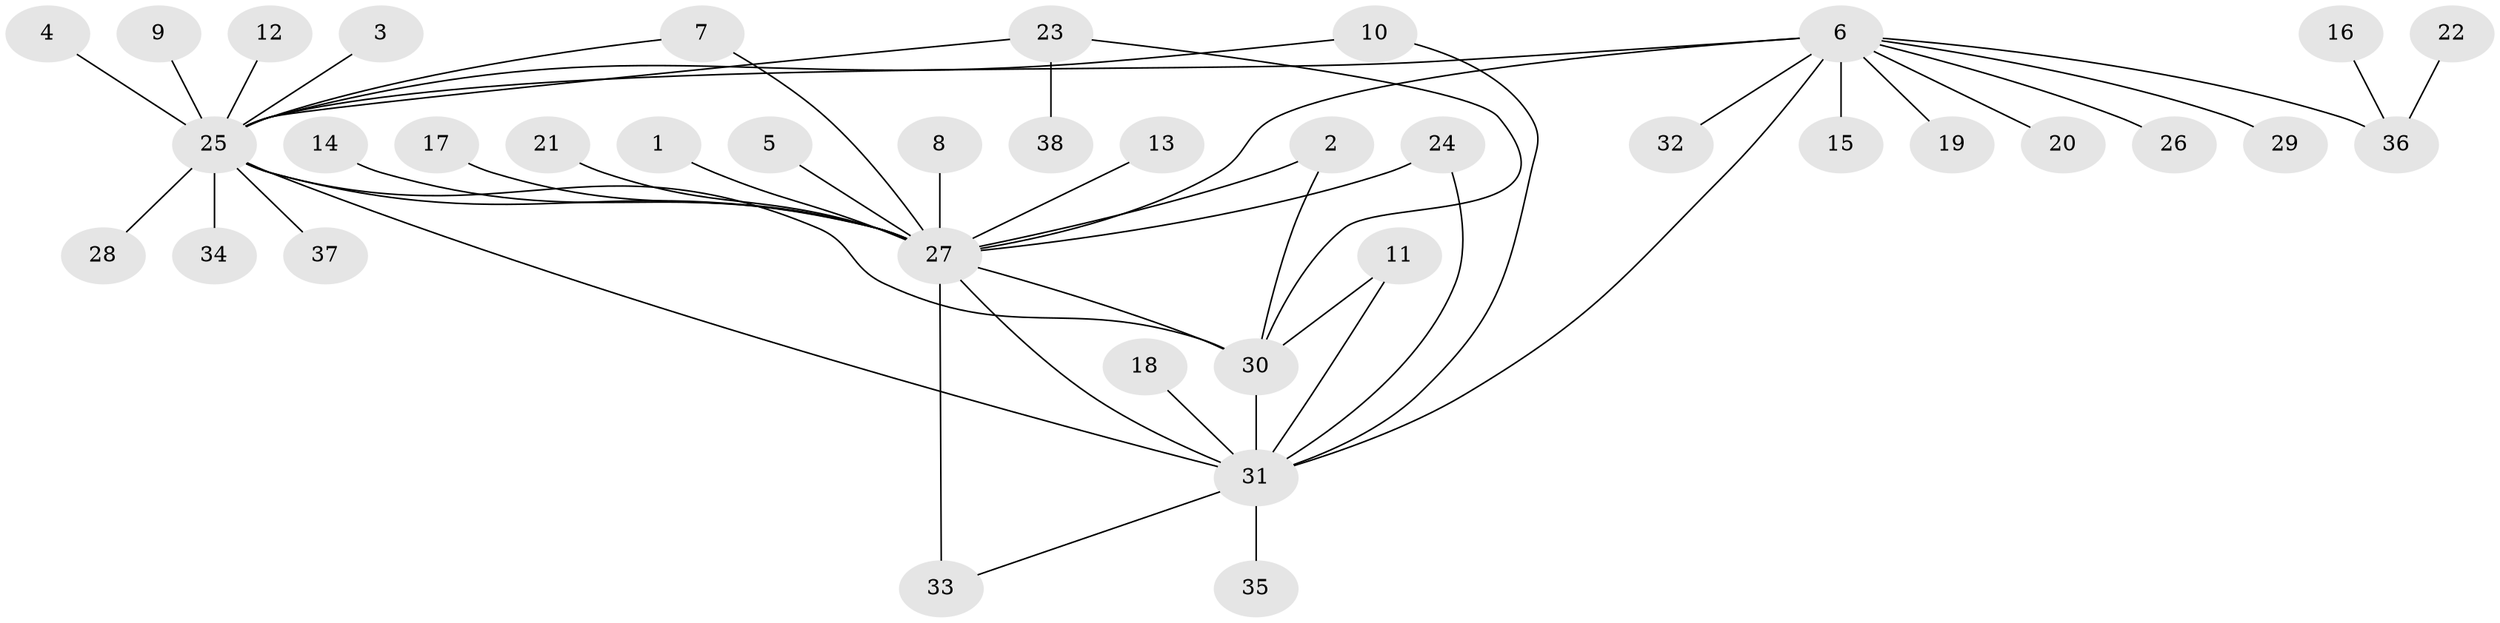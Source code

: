 // original degree distribution, {14: 0.013513513513513514, 1: 0.5945945945945946, 12: 0.013513513513513514, 18: 0.013513513513513514, 3: 0.10810810810810811, 6: 0.02702702702702703, 15: 0.013513513513513514, 2: 0.1891891891891892, 5: 0.013513513513513514, 4: 0.013513513513513514}
// Generated by graph-tools (version 1.1) at 2025/25/03/09/25 03:25:58]
// undirected, 38 vertices, 49 edges
graph export_dot {
graph [start="1"]
  node [color=gray90,style=filled];
  1;
  2;
  3;
  4;
  5;
  6;
  7;
  8;
  9;
  10;
  11;
  12;
  13;
  14;
  15;
  16;
  17;
  18;
  19;
  20;
  21;
  22;
  23;
  24;
  25;
  26;
  27;
  28;
  29;
  30;
  31;
  32;
  33;
  34;
  35;
  36;
  37;
  38;
  1 -- 27 [weight=1.0];
  2 -- 27 [weight=1.0];
  2 -- 30 [weight=1.0];
  3 -- 25 [weight=1.0];
  4 -- 25 [weight=1.0];
  5 -- 27 [weight=1.0];
  6 -- 15 [weight=1.0];
  6 -- 19 [weight=1.0];
  6 -- 20 [weight=1.0];
  6 -- 25 [weight=1.0];
  6 -- 26 [weight=1.0];
  6 -- 27 [weight=1.0];
  6 -- 29 [weight=1.0];
  6 -- 31 [weight=2.0];
  6 -- 32 [weight=1.0];
  6 -- 36 [weight=1.0];
  7 -- 25 [weight=1.0];
  7 -- 27 [weight=1.0];
  8 -- 27 [weight=1.0];
  9 -- 25 [weight=1.0];
  10 -- 25 [weight=1.0];
  10 -- 31 [weight=1.0];
  11 -- 30 [weight=1.0];
  11 -- 31 [weight=1.0];
  12 -- 25 [weight=1.0];
  13 -- 27 [weight=1.0];
  14 -- 27 [weight=1.0];
  16 -- 36 [weight=1.0];
  17 -- 27 [weight=1.0];
  18 -- 31 [weight=1.0];
  21 -- 27 [weight=1.0];
  22 -- 36 [weight=1.0];
  23 -- 25 [weight=1.0];
  23 -- 30 [weight=1.0];
  23 -- 38 [weight=1.0];
  24 -- 27 [weight=1.0];
  24 -- 31 [weight=1.0];
  25 -- 27 [weight=1.0];
  25 -- 28 [weight=1.0];
  25 -- 30 [weight=2.0];
  25 -- 31 [weight=2.0];
  25 -- 34 [weight=1.0];
  25 -- 37 [weight=1.0];
  27 -- 30 [weight=1.0];
  27 -- 31 [weight=1.0];
  27 -- 33 [weight=1.0];
  30 -- 31 [weight=1.0];
  31 -- 33 [weight=1.0];
  31 -- 35 [weight=1.0];
}
